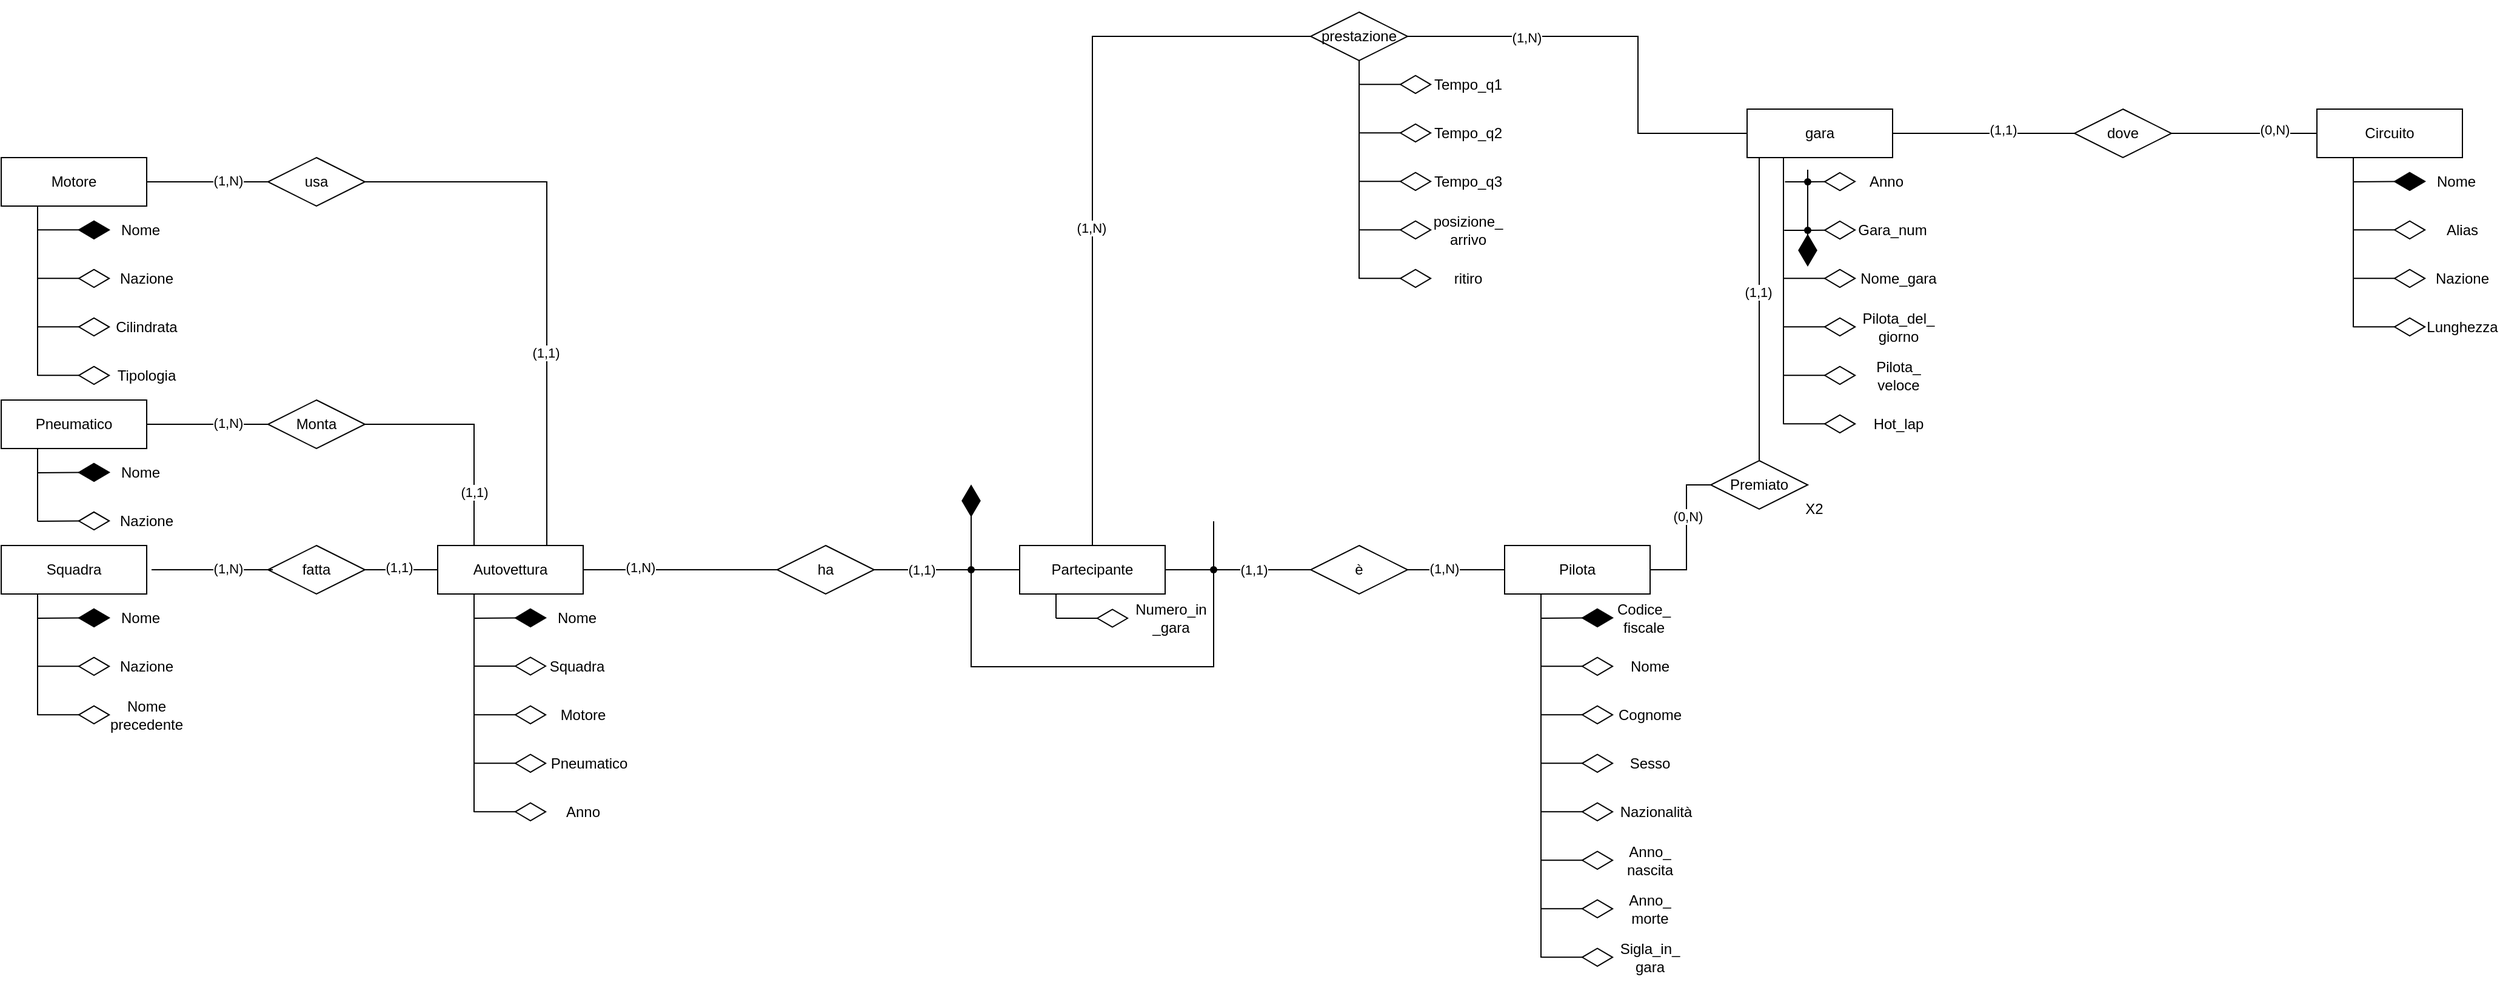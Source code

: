 <mxfile>
    <diagram id="Di9s90D5BJ-oNOoDSjlQ" name="Pagina-1">
        <mxGraphModel dx="1031" dy="1408" grid="1" gridSize="10" guides="1" tooltips="1" connect="1" arrows="1" fold="1" page="1" pageScale="1" pageWidth="827" pageHeight="1169" math="0" shadow="0">
            <root>
                <mxCell id="0"/>
                <mxCell id="1" parent="0"/>
                <mxCell id="17" value="" style="endArrow=none;html=1;rounded=0;entryDx=0;entryDy=0;exitX=0;exitY=0.5;exitDx=0;exitDy=0;" edge="1" parent="1" source="x9IPXqZHWkCQ09Jr-q4c-19" target="16">
                    <mxGeometry width="50" height="50" relative="1" as="geometry">
                        <mxPoint x="600" y="340" as="sourcePoint"/>
                        <mxPoint x="480" y="340" as="targetPoint"/>
                        <Array as="points"/>
                    </mxGeometry>
                </mxCell>
                <mxCell id="x9IPXqZHWkCQ09Jr-q4c-4" value="dove" style="rhombus;whiteSpace=wrap;html=1;" parent="1" vertex="1">
                    <mxGeometry x="1230" y="-40" width="80" height="40" as="geometry"/>
                </mxCell>
                <mxCell id="x9IPXqZHWkCQ09Jr-q4c-5" value="" style="endArrow=none;html=1;rounded=0;exitX=0;exitY=0.5;exitDx=0;exitDy=0;entryX=1;entryY=0.5;entryDx=0;entryDy=0;" parent="1" source="x9IPXqZHWkCQ09Jr-q4c-1" target="x9IPXqZHWkCQ09Jr-q4c-4" edge="1">
                    <mxGeometry width="50" height="50" relative="1" as="geometry">
                        <mxPoint x="250" y="130" as="sourcePoint"/>
                        <mxPoint x="300" y="80" as="targetPoint"/>
                    </mxGeometry>
                </mxCell>
                <mxCell id="Cl9s1CJxhAIAdCeZnH62-13" value="(0,N)" style="edgeLabel;html=1;align=center;verticalAlign=middle;resizable=0;points=[];" parent="x9IPXqZHWkCQ09Jr-q4c-5" vertex="1" connectable="0">
                    <mxGeometry x="-0.25" y="-1" relative="1" as="geometry">
                        <mxPoint x="10" y="-2" as="offset"/>
                    </mxGeometry>
                </mxCell>
                <mxCell id="x9IPXqZHWkCQ09Jr-q4c-6" value="" style="endArrow=none;html=1;rounded=0;entryX=1;entryY=0.5;entryDx=0;entryDy=0;exitX=0;exitY=0.5;exitDx=0;exitDy=0;" parent="1" source="x9IPXqZHWkCQ09Jr-q4c-4" target="x9IPXqZHWkCQ09Jr-q4c-3" edge="1">
                    <mxGeometry width="50" height="50" relative="1" as="geometry">
                        <mxPoint x="470" y="30" as="sourcePoint"/>
                        <mxPoint x="500" y="30" as="targetPoint"/>
                    </mxGeometry>
                </mxCell>
                <mxCell id="Cl9s1CJxhAIAdCeZnH62-14" value="(1,1)" style="edgeLabel;html=1;align=center;verticalAlign=middle;resizable=0;points=[];" parent="x9IPXqZHWkCQ09Jr-q4c-6" vertex="1" connectable="0">
                    <mxGeometry x="-0.175" y="-2" relative="1" as="geometry">
                        <mxPoint x="3" y="-1" as="offset"/>
                    </mxGeometry>
                </mxCell>
                <mxCell id="x9IPXqZHWkCQ09Jr-q4c-9" value="" style="endArrow=none;html=1;rounded=0;entryX=0;entryY=0.5;entryDx=0;entryDy=0;exitX=1;exitY=0.5;exitDx=0;exitDy=0;" parent="1" source="x9IPXqZHWkCQ09Jr-q4c-10" target="x9IPXqZHWkCQ09Jr-q4c-3" edge="1">
                    <mxGeometry width="50" height="50" relative="1" as="geometry">
                        <mxPoint x="680" y="80" as="sourcePoint"/>
                        <mxPoint x="640" y="110" as="targetPoint"/>
                        <Array as="points">
                            <mxPoint x="870" y="-100"/>
                            <mxPoint x="870" y="-20"/>
                        </Array>
                    </mxGeometry>
                </mxCell>
                <mxCell id="Cl9s1CJxhAIAdCeZnH62-15" value="(1,N)" style="edgeLabel;html=1;align=center;verticalAlign=middle;resizable=0;points=[];" parent="x9IPXqZHWkCQ09Jr-q4c-9" vertex="1" connectable="0">
                    <mxGeometry x="-0.455" y="-1" relative="1" as="geometry">
                        <mxPoint as="offset"/>
                    </mxGeometry>
                </mxCell>
                <mxCell id="x9IPXqZHWkCQ09Jr-q4c-11" value="" style="endArrow=none;html=1;rounded=0;entryX=0;entryY=0.5;entryDx=0;entryDy=0;exitX=0.5;exitY=0;exitDx=0;exitDy=0;" parent="1" source="x9IPXqZHWkCQ09Jr-q4c-12" target="x9IPXqZHWkCQ09Jr-q4c-10" edge="1">
                    <mxGeometry width="50" height="50" relative="1" as="geometry">
                        <mxPoint x="680" y="320" as="sourcePoint"/>
                        <mxPoint x="680" y="310" as="targetPoint"/>
                        <Array as="points">
                            <mxPoint x="420" y="-100"/>
                        </Array>
                    </mxGeometry>
                </mxCell>
                <mxCell id="Cl9s1CJxhAIAdCeZnH62-75" value="(1,N)" style="edgeLabel;html=1;align=center;verticalAlign=middle;resizable=0;points=[];" parent="x9IPXqZHWkCQ09Jr-q4c-11" vertex="1" connectable="0">
                    <mxGeometry x="-0.127" y="1" relative="1" as="geometry">
                        <mxPoint as="offset"/>
                    </mxGeometry>
                </mxCell>
                <mxCell id="x9IPXqZHWkCQ09Jr-q4c-19" value="è" style="rhombus;whiteSpace=wrap;html=1;" parent="1" vertex="1">
                    <mxGeometry x="600" y="320" width="80" height="40" as="geometry"/>
                </mxCell>
                <mxCell id="x9IPXqZHWkCQ09Jr-q4c-20" value="" style="endArrow=none;html=1;rounded=0;entryX=1;entryY=0.5;entryDx=0;entryDy=0;exitX=0;exitY=0.5;exitDx=0;exitDy=0;" parent="1" source="x9IPXqZHWkCQ09Jr-q4c-21" target="x9IPXqZHWkCQ09Jr-q4c-19" edge="1">
                    <mxGeometry width="50" height="50" relative="1" as="geometry">
                        <mxPoint x="390" y="570" as="sourcePoint"/>
                        <mxPoint x="240" y="540" as="targetPoint"/>
                    </mxGeometry>
                </mxCell>
                <mxCell id="qTHSg226VjWmeGPwzJhm-38" value="(1,N)" style="edgeLabel;html=1;align=center;verticalAlign=middle;resizable=0;points=[];" parent="x9IPXqZHWkCQ09Jr-q4c-20" vertex="1" connectable="0">
                    <mxGeometry x="0.25" y="-1" relative="1" as="geometry">
                        <mxPoint as="offset"/>
                    </mxGeometry>
                </mxCell>
                <mxCell id="x9IPXqZHWkCQ09Jr-q4c-21" value="Pilota" style="rounded=0;whiteSpace=wrap;html=1;" parent="1" vertex="1">
                    <mxGeometry x="760" y="320" width="120" height="40" as="geometry"/>
                </mxCell>
                <mxCell id="x9IPXqZHWkCQ09Jr-q4c-25" value="" style="endArrow=none;html=1;rounded=0;entryX=0;entryY=0.5;entryDx=0;entryDy=0;exitX=1;exitY=0.5;exitDx=0;exitDy=0;" parent="1" source="x9IPXqZHWkCQ09Jr-q4c-26" target="x9IPXqZHWkCQ09Jr-q4c-12" edge="1">
                    <mxGeometry width="50" height="50" relative="1" as="geometry">
                        <mxPoint x="520" y="340" as="sourcePoint"/>
                        <mxPoint x="430" y="340" as="targetPoint"/>
                    </mxGeometry>
                </mxCell>
                <mxCell id="qTHSg226VjWmeGPwzJhm-36" value="(1,1)" style="edgeLabel;html=1;align=center;verticalAlign=middle;resizable=0;points=[];" parent="x9IPXqZHWkCQ09Jr-q4c-25" vertex="1" connectable="0">
                    <mxGeometry x="-0.344" y="2" relative="1" as="geometry">
                        <mxPoint x="-1" y="2" as="offset"/>
                    </mxGeometry>
                </mxCell>
                <mxCell id="x9IPXqZHWkCQ09Jr-q4c-26" value="ha" style="rhombus;whiteSpace=wrap;html=1;" parent="1" vertex="1">
                    <mxGeometry x="160" y="320" width="80" height="40" as="geometry"/>
                </mxCell>
                <mxCell id="x9IPXqZHWkCQ09Jr-q4c-27" value="" style="endArrow=none;html=1;rounded=0;entryX=0;entryY=0.5;entryDx=0;entryDy=0;exitX=1;exitY=0.5;exitDx=0;exitDy=0;" parent="1" source="x9IPXqZHWkCQ09Jr-q4c-28" target="x9IPXqZHWkCQ09Jr-q4c-26" edge="1">
                    <mxGeometry width="50" height="50" relative="1" as="geometry">
                        <mxPoint x="130" y="340" as="sourcePoint"/>
                        <mxPoint x="160" y="340" as="targetPoint"/>
                    </mxGeometry>
                </mxCell>
                <mxCell id="qTHSg226VjWmeGPwzJhm-35" value="(1,N)" style="edgeLabel;html=1;align=center;verticalAlign=middle;resizable=0;points=[];" parent="x9IPXqZHWkCQ09Jr-q4c-27" vertex="1" connectable="0">
                    <mxGeometry x="-0.417" y="3" relative="1" as="geometry">
                        <mxPoint y="1" as="offset"/>
                    </mxGeometry>
                </mxCell>
                <mxCell id="x9IPXqZHWkCQ09Jr-q4c-28" value="Autovettura" style="rounded=0;whiteSpace=wrap;html=1;" parent="1" vertex="1">
                    <mxGeometry x="-120" y="320" width="120" height="40" as="geometry"/>
                </mxCell>
                <mxCell id="x9IPXqZHWkCQ09Jr-q4c-32" value="fatta" style="rhombus;whiteSpace=wrap;html=1;" parent="1" vertex="1">
                    <mxGeometry x="-260" y="320" width="80" height="40" as="geometry"/>
                </mxCell>
                <mxCell id="x9IPXqZHWkCQ09Jr-q4c-33" value="" style="endArrow=none;html=1;rounded=0;entryX=0;entryY=0.5;entryDx=0;entryDy=0;exitX=1;exitY=0.5;exitDx=0;exitDy=0;" parent="1" edge="1">
                    <mxGeometry width="50" height="50" relative="1" as="geometry">
                        <mxPoint x="-356" y="340" as="sourcePoint"/>
                        <mxPoint x="-256" y="340" as="targetPoint"/>
                        <Array as="points">
                            <mxPoint x="-316" y="340"/>
                        </Array>
                    </mxGeometry>
                </mxCell>
                <mxCell id="qTHSg226VjWmeGPwzJhm-20" value="(1,N)" style="edgeLabel;html=1;align=center;verticalAlign=middle;resizable=0;points=[];" parent="x9IPXqZHWkCQ09Jr-q4c-33" vertex="1" connectable="0">
                    <mxGeometry x="0.211" y="1" relative="1" as="geometry">
                        <mxPoint x="2" as="offset"/>
                    </mxGeometry>
                </mxCell>
                <mxCell id="x9IPXqZHWkCQ09Jr-q4c-34" value="Squadra" style="rounded=0;whiteSpace=wrap;html=1;" parent="1" vertex="1">
                    <mxGeometry x="-480" y="320" width="120" height="40" as="geometry"/>
                </mxCell>
                <mxCell id="x9IPXqZHWkCQ09Jr-q4c-38" value="" style="endArrow=none;html=1;rounded=0;exitX=1;exitY=0.5;exitDx=0;exitDy=0;entryX=0.75;entryY=0;entryDx=0;entryDy=0;" parent="1" source="x9IPXqZHWkCQ09Jr-q4c-39" target="x9IPXqZHWkCQ09Jr-q4c-28" edge="1">
                    <mxGeometry width="50" height="50" relative="1" as="geometry">
                        <mxPoint x="-90" y="335" as="sourcePoint"/>
                        <mxPoint x="-80" y="300" as="targetPoint"/>
                        <Array as="points">
                            <mxPoint x="-30" y="20"/>
                        </Array>
                    </mxGeometry>
                </mxCell>
                <mxCell id="qTHSg226VjWmeGPwzJhm-16" value="(1,1)" style="edgeLabel;html=1;align=center;verticalAlign=middle;resizable=0;points=[];" parent="x9IPXqZHWkCQ09Jr-q4c-38" vertex="1" connectable="0">
                    <mxGeometry x="0.292" y="-1" relative="1" as="geometry">
                        <mxPoint as="offset"/>
                    </mxGeometry>
                </mxCell>
                <mxCell id="x9IPXqZHWkCQ09Jr-q4c-39" value="usa" style="rhombus;whiteSpace=wrap;html=1;" parent="1" vertex="1">
                    <mxGeometry x="-260" width="80" height="40" as="geometry"/>
                </mxCell>
                <mxCell id="x9IPXqZHWkCQ09Jr-q4c-40" value="" style="endArrow=none;html=1;rounded=0;entryX=0;entryY=0.5;entryDx=0;entryDy=0;exitX=1;exitY=0.5;exitDx=0;exitDy=0;" parent="1" source="x9IPXqZHWkCQ09Jr-q4c-41" target="x9IPXqZHWkCQ09Jr-q4c-39" edge="1">
                    <mxGeometry width="50" height="50" relative="1" as="geometry">
                        <mxPoint x="-260" y="220" as="sourcePoint"/>
                        <mxPoint x="-170" y="250" as="targetPoint"/>
                    </mxGeometry>
                </mxCell>
                <mxCell id="qTHSg226VjWmeGPwzJhm-15" value="(1,N)" style="edgeLabel;html=1;align=center;verticalAlign=middle;resizable=0;points=[];" parent="x9IPXqZHWkCQ09Jr-q4c-40" vertex="1" connectable="0">
                    <mxGeometry x="-0.253" y="-1" relative="1" as="geometry">
                        <mxPoint x="29" y="-2" as="offset"/>
                    </mxGeometry>
                </mxCell>
                <mxCell id="x9IPXqZHWkCQ09Jr-q4c-41" value="Motore" style="rounded=0;whiteSpace=wrap;html=1;" parent="1" vertex="1">
                    <mxGeometry x="-480" width="120" height="40" as="geometry"/>
                </mxCell>
                <mxCell id="x9IPXqZHWkCQ09Jr-q4c-43" value="Monta" style="rhombus;whiteSpace=wrap;html=1;" parent="1" vertex="1">
                    <mxGeometry x="-260" y="200" width="80" height="40" as="geometry"/>
                </mxCell>
                <mxCell id="x9IPXqZHWkCQ09Jr-q4c-45" value="Pneumatico" style="rounded=0;whiteSpace=wrap;html=1;" parent="1" vertex="1">
                    <mxGeometry x="-480" y="200" width="120" height="40" as="geometry"/>
                </mxCell>
                <mxCell id="qTHSg226VjWmeGPwzJhm-3" value="" style="endArrow=none;html=1;rounded=0;entryX=0.25;entryY=1;entryDx=0;entryDy=0;" parent="1" target="x9IPXqZHWkCQ09Jr-q4c-41" edge="1">
                    <mxGeometry width="50" height="50" relative="1" as="geometry">
                        <mxPoint x="-450" y="180" as="sourcePoint"/>
                        <mxPoint x="90" y="40" as="targetPoint"/>
                    </mxGeometry>
                </mxCell>
                <mxCell id="qTHSg226VjWmeGPwzJhm-4" value="" style="endArrow=diamondThin;endFill=1;endSize=24;html=1;rounded=0;" parent="1" edge="1">
                    <mxGeometry width="160" relative="1" as="geometry">
                        <mxPoint x="-450" y="59.66" as="sourcePoint"/>
                        <mxPoint x="-390" y="59.66" as="targetPoint"/>
                    </mxGeometry>
                </mxCell>
                <mxCell id="qTHSg226VjWmeGPwzJhm-5" value="" style="endArrow=diamondThin;endFill=0;endSize=24;html=1;rounded=0;" parent="1" edge="1">
                    <mxGeometry width="160" relative="1" as="geometry">
                        <mxPoint x="-450" y="99.66" as="sourcePoint"/>
                        <mxPoint x="-390" y="99.66" as="targetPoint"/>
                    </mxGeometry>
                </mxCell>
                <mxCell id="qTHSg226VjWmeGPwzJhm-6" value="Nome" style="text;html=1;strokeColor=none;fillColor=none;align=center;verticalAlign=middle;whiteSpace=wrap;rounded=0;" parent="1" vertex="1">
                    <mxGeometry x="-390" y="40" width="50" height="40" as="geometry"/>
                </mxCell>
                <mxCell id="qTHSg226VjWmeGPwzJhm-8" value="Nazione" style="text;html=1;strokeColor=none;fillColor=none;align=center;verticalAlign=middle;whiteSpace=wrap;rounded=0;" parent="1" vertex="1">
                    <mxGeometry x="-390" y="80" width="60" height="40" as="geometry"/>
                </mxCell>
                <mxCell id="qTHSg226VjWmeGPwzJhm-9" value="" style="endArrow=diamondThin;endFill=0;endSize=24;html=1;rounded=0;" parent="1" edge="1">
                    <mxGeometry width="160" relative="1" as="geometry">
                        <mxPoint x="-450" y="139.66" as="sourcePoint"/>
                        <mxPoint x="-390" y="139.66" as="targetPoint"/>
                    </mxGeometry>
                </mxCell>
                <mxCell id="qTHSg226VjWmeGPwzJhm-10" value="Cilindrata" style="text;html=1;strokeColor=none;fillColor=none;align=center;verticalAlign=middle;whiteSpace=wrap;rounded=0;" parent="1" vertex="1">
                    <mxGeometry x="-390" y="120" width="60" height="40" as="geometry"/>
                </mxCell>
                <mxCell id="qTHSg226VjWmeGPwzJhm-11" value="" style="endArrow=diamondThin;endFill=0;endSize=24;html=1;rounded=0;" parent="1" edge="1">
                    <mxGeometry width="160" relative="1" as="geometry">
                        <mxPoint x="-450" y="179.66" as="sourcePoint"/>
                        <mxPoint x="-390" y="179.66" as="targetPoint"/>
                    </mxGeometry>
                </mxCell>
                <mxCell id="qTHSg226VjWmeGPwzJhm-12" value="Tipologia" style="text;html=1;strokeColor=none;fillColor=none;align=center;verticalAlign=middle;whiteSpace=wrap;rounded=0;" parent="1" vertex="1">
                    <mxGeometry x="-390" y="160" width="60" height="40" as="geometry"/>
                </mxCell>
                <mxCell id="qTHSg226VjWmeGPwzJhm-23" value="" style="endArrow=none;html=1;rounded=0;entryX=0.25;entryY=1;entryDx=0;entryDy=0;" parent="1" target="x9IPXqZHWkCQ09Jr-q4c-45" edge="1">
                    <mxGeometry width="50" height="50" relative="1" as="geometry">
                        <mxPoint x="-450" y="300" as="sourcePoint"/>
                        <mxPoint x="-300" y="490" as="targetPoint"/>
                    </mxGeometry>
                </mxCell>
                <mxCell id="qTHSg226VjWmeGPwzJhm-24" value="" style="endArrow=diamondThin;endFill=1;endSize=24;html=1;rounded=0;" parent="1" edge="1">
                    <mxGeometry width="160" relative="1" as="geometry">
                        <mxPoint x="-450" y="260" as="sourcePoint"/>
                        <mxPoint x="-390" y="259.66" as="targetPoint"/>
                    </mxGeometry>
                </mxCell>
                <mxCell id="qTHSg226VjWmeGPwzJhm-25" value="Nome" style="text;html=1;strokeColor=none;fillColor=none;align=center;verticalAlign=middle;whiteSpace=wrap;rounded=0;" parent="1" vertex="1">
                    <mxGeometry x="-390" y="240" width="50" height="40" as="geometry"/>
                </mxCell>
                <mxCell id="qTHSg226VjWmeGPwzJhm-26" value="" style="endArrow=diamondThin;endFill=0;endSize=24;html=1;rounded=0;" parent="1" edge="1">
                    <mxGeometry width="160" relative="1" as="geometry">
                        <mxPoint x="-450" y="300" as="sourcePoint"/>
                        <mxPoint x="-390" y="299.66" as="targetPoint"/>
                    </mxGeometry>
                </mxCell>
                <mxCell id="qTHSg226VjWmeGPwzJhm-27" value="Nazione" style="text;html=1;strokeColor=none;fillColor=none;align=center;verticalAlign=middle;whiteSpace=wrap;rounded=0;" parent="1" vertex="1">
                    <mxGeometry x="-390" y="280" width="60" height="40" as="geometry"/>
                </mxCell>
                <mxCell id="qTHSg226VjWmeGPwzJhm-28" value="" style="endArrow=none;html=1;rounded=0;entryX=0.25;entryY=1;entryDx=0;entryDy=0;" parent="1" target="x9IPXqZHWkCQ09Jr-q4c-34" edge="1">
                    <mxGeometry width="50" height="50" relative="1" as="geometry">
                        <mxPoint x="-450" y="460" as="sourcePoint"/>
                        <mxPoint x="-450" y="360" as="targetPoint"/>
                    </mxGeometry>
                </mxCell>
                <mxCell id="qTHSg226VjWmeGPwzJhm-29" value="" style="endArrow=diamondThin;endFill=1;endSize=24;html=1;rounded=0;" parent="1" edge="1">
                    <mxGeometry width="160" relative="1" as="geometry">
                        <mxPoint x="-450" y="380" as="sourcePoint"/>
                        <mxPoint x="-390" y="379.66" as="targetPoint"/>
                    </mxGeometry>
                </mxCell>
                <mxCell id="qTHSg226VjWmeGPwzJhm-30" value="Nome" style="text;html=1;strokeColor=none;fillColor=none;align=center;verticalAlign=middle;whiteSpace=wrap;rounded=0;" parent="1" vertex="1">
                    <mxGeometry x="-390" y="360" width="50" height="40" as="geometry"/>
                </mxCell>
                <mxCell id="qTHSg226VjWmeGPwzJhm-31" value="" style="endArrow=diamondThin;endFill=0;endSize=24;html=1;rounded=0;" parent="1" edge="1">
                    <mxGeometry width="160" relative="1" as="geometry">
                        <mxPoint x="-450" y="419.66" as="sourcePoint"/>
                        <mxPoint x="-390" y="419.66" as="targetPoint"/>
                    </mxGeometry>
                </mxCell>
                <mxCell id="qTHSg226VjWmeGPwzJhm-32" value="Nazione" style="text;html=1;strokeColor=none;fillColor=none;align=center;verticalAlign=middle;whiteSpace=wrap;rounded=0;" parent="1" vertex="1">
                    <mxGeometry x="-390" y="400" width="60" height="40" as="geometry"/>
                </mxCell>
                <mxCell id="qTHSg226VjWmeGPwzJhm-33" value="" style="endArrow=diamondThin;endFill=0;endSize=24;html=1;rounded=0;" parent="1" edge="1">
                    <mxGeometry width="160" relative="1" as="geometry">
                        <mxPoint x="-450.0" y="459.66" as="sourcePoint"/>
                        <mxPoint x="-390.0" y="459.66" as="targetPoint"/>
                    </mxGeometry>
                </mxCell>
                <mxCell id="qTHSg226VjWmeGPwzJhm-34" value="Nome precedente" style="text;html=1;strokeColor=none;fillColor=none;align=center;verticalAlign=middle;whiteSpace=wrap;rounded=0;" parent="1" vertex="1">
                    <mxGeometry x="-390" y="440" width="60" height="40" as="geometry"/>
                </mxCell>
                <mxCell id="qTHSg226VjWmeGPwzJhm-40" value="" style="endArrow=none;html=1;rounded=0;exitX=1;exitY=0.5;exitDx=0;exitDy=0;entryX=0.25;entryY=0;entryDx=0;entryDy=0;" parent="1" source="x9IPXqZHWkCQ09Jr-q4c-43" target="x9IPXqZHWkCQ09Jr-q4c-28" edge="1">
                    <mxGeometry width="50" height="50" relative="1" as="geometry">
                        <mxPoint x="-190" y="410" as="sourcePoint"/>
                        <mxPoint x="-140" y="360" as="targetPoint"/>
                        <Array as="points">
                            <mxPoint x="-90" y="220"/>
                        </Array>
                    </mxGeometry>
                </mxCell>
                <mxCell id="qTHSg226VjWmeGPwzJhm-44" value="(1,1)" style="edgeLabel;html=1;align=center;verticalAlign=middle;resizable=0;points=[];" parent="qTHSg226VjWmeGPwzJhm-40" vertex="1" connectable="0">
                    <mxGeometry x="0.537" relative="1" as="geometry">
                        <mxPoint as="offset"/>
                    </mxGeometry>
                </mxCell>
                <mxCell id="qTHSg226VjWmeGPwzJhm-42" value="" style="endArrow=none;html=1;rounded=0;exitX=1;exitY=0.5;exitDx=0;exitDy=0;entryX=0;entryY=0.5;entryDx=0;entryDy=0;" parent="1" source="x9IPXqZHWkCQ09Jr-q4c-45" target="x9IPXqZHWkCQ09Jr-q4c-43" edge="1">
                    <mxGeometry width="50" height="50" relative="1" as="geometry">
                        <mxPoint x="-220" y="260" as="sourcePoint"/>
                        <mxPoint x="-170" y="210" as="targetPoint"/>
                    </mxGeometry>
                </mxCell>
                <mxCell id="qTHSg226VjWmeGPwzJhm-43" value="(1,N)" style="edgeLabel;html=1;align=center;verticalAlign=middle;resizable=0;points=[];" parent="qTHSg226VjWmeGPwzJhm-42" vertex="1" connectable="0">
                    <mxGeometry x="-0.225" relative="1" as="geometry">
                        <mxPoint x="28" y="-1" as="offset"/>
                    </mxGeometry>
                </mxCell>
                <mxCell id="qTHSg226VjWmeGPwzJhm-45" value="" style="endArrow=none;html=1;rounded=0;exitX=1;exitY=0.5;exitDx=0;exitDy=0;entryX=0;entryY=0.5;entryDx=0;entryDy=0;" parent="1" source="x9IPXqZHWkCQ09Jr-q4c-32" target="x9IPXqZHWkCQ09Jr-q4c-28" edge="1">
                    <mxGeometry width="50" height="50" relative="1" as="geometry">
                        <mxPoint x="-250" y="370" as="sourcePoint"/>
                        <mxPoint x="-200" y="320" as="targetPoint"/>
                    </mxGeometry>
                </mxCell>
                <mxCell id="qTHSg226VjWmeGPwzJhm-46" value="(1,1)" style="edgeLabel;html=1;align=center;verticalAlign=middle;resizable=0;points=[];" parent="qTHSg226VjWmeGPwzJhm-45" vertex="1" connectable="0">
                    <mxGeometry x="-0.333" y="2" relative="1" as="geometry">
                        <mxPoint x="8" as="offset"/>
                    </mxGeometry>
                </mxCell>
                <mxCell id="qTHSg226VjWmeGPwzJhm-47" value="" style="endArrow=none;html=1;rounded=0;entryX=0.25;entryY=1;entryDx=0;entryDy=0;" parent="1" target="x9IPXqZHWkCQ09Jr-q4c-28" edge="1">
                    <mxGeometry width="50" height="50" relative="1" as="geometry">
                        <mxPoint x="-90" y="540" as="sourcePoint"/>
                        <mxPoint x="-120" y="230" as="targetPoint"/>
                    </mxGeometry>
                </mxCell>
                <mxCell id="qTHSg226VjWmeGPwzJhm-48" value="" style="endArrow=diamondThin;endFill=1;endSize=24;html=1;rounded=0;" parent="1" edge="1">
                    <mxGeometry width="160" relative="1" as="geometry">
                        <mxPoint x="-90" y="380" as="sourcePoint"/>
                        <mxPoint x="-30" y="379.66" as="targetPoint"/>
                    </mxGeometry>
                </mxCell>
                <mxCell id="qTHSg226VjWmeGPwzJhm-49" value="Nome" style="text;html=1;strokeColor=none;fillColor=none;align=center;verticalAlign=middle;whiteSpace=wrap;rounded=0;" parent="1" vertex="1">
                    <mxGeometry x="-30" y="360" width="50" height="40" as="geometry"/>
                </mxCell>
                <mxCell id="qTHSg226VjWmeGPwzJhm-51" value="Squadra" style="text;html=1;strokeColor=none;fillColor=none;align=center;verticalAlign=middle;whiteSpace=wrap;rounded=0;" parent="1" vertex="1">
                    <mxGeometry x="-30" y="400" width="50" height="40" as="geometry"/>
                </mxCell>
                <mxCell id="qTHSg226VjWmeGPwzJhm-52" value="" style="endArrow=diamondThin;endFill=0;endSize=24;html=1;rounded=0;" parent="1" edge="1">
                    <mxGeometry width="160" relative="1" as="geometry">
                        <mxPoint x="-90" y="459.66" as="sourcePoint"/>
                        <mxPoint x="-30" y="459.66" as="targetPoint"/>
                    </mxGeometry>
                </mxCell>
                <mxCell id="qTHSg226VjWmeGPwzJhm-53" value="Motore" style="text;html=1;strokeColor=none;fillColor=none;align=center;verticalAlign=middle;whiteSpace=wrap;rounded=0;" parent="1" vertex="1">
                    <mxGeometry x="-30" y="440" width="60" height="40" as="geometry"/>
                </mxCell>
                <mxCell id="qTHSg226VjWmeGPwzJhm-54" value="" style="endArrow=diamondThin;endFill=0;endSize=24;html=1;rounded=0;" parent="1" edge="1">
                    <mxGeometry width="160" relative="1" as="geometry">
                        <mxPoint x="-90" y="499.66" as="sourcePoint"/>
                        <mxPoint x="-30" y="499.66" as="targetPoint"/>
                    </mxGeometry>
                </mxCell>
                <mxCell id="qTHSg226VjWmeGPwzJhm-55" value="Pneumatico" style="text;html=1;strokeColor=none;fillColor=none;align=center;verticalAlign=middle;whiteSpace=wrap;rounded=0;" parent="1" vertex="1">
                    <mxGeometry x="-30" y="480" width="70" height="40" as="geometry"/>
                </mxCell>
                <mxCell id="Cl9s1CJxhAIAdCeZnH62-29" value="" style="endArrow=diamondThin;endFill=1;endSize=24;html=1;rounded=0;" parent="1" edge="1">
                    <mxGeometry width="160" relative="1" as="geometry">
                        <mxPoint x="790" y="380" as="sourcePoint"/>
                        <mxPoint x="850" y="379.66" as="targetPoint"/>
                    </mxGeometry>
                </mxCell>
                <mxCell id="Cl9s1CJxhAIAdCeZnH62-30" value="&lt;div&gt;Codice_&lt;/div&gt;&lt;div&gt;fiscale&lt;/div&gt;" style="text;html=1;strokeColor=none;fillColor=none;align=center;verticalAlign=middle;whiteSpace=wrap;rounded=0;" parent="1" vertex="1">
                    <mxGeometry x="850" y="360" width="50" height="40" as="geometry"/>
                </mxCell>
                <mxCell id="Cl9s1CJxhAIAdCeZnH62-31" value="" style="endArrow=none;html=1;rounded=0;entryX=0.25;entryY=1;entryDx=0;entryDy=0;" parent="1" target="x9IPXqZHWkCQ09Jr-q4c-21" edge="1">
                    <mxGeometry width="50" height="50" relative="1" as="geometry">
                        <mxPoint x="790" y="660" as="sourcePoint"/>
                        <mxPoint x="690" y="290" as="targetPoint"/>
                    </mxGeometry>
                </mxCell>
                <mxCell id="Cl9s1CJxhAIAdCeZnH62-34" value="" style="endArrow=diamondThin;endFill=0;endSize=24;html=1;rounded=0;" parent="1" edge="1">
                    <mxGeometry width="160" relative="1" as="geometry">
                        <mxPoint x="790" y="419.66" as="sourcePoint"/>
                        <mxPoint x="850" y="419.66" as="targetPoint"/>
                    </mxGeometry>
                </mxCell>
                <mxCell id="Cl9s1CJxhAIAdCeZnH62-35" value="Nome" style="text;html=1;strokeColor=none;fillColor=none;align=center;verticalAlign=middle;whiteSpace=wrap;rounded=0;" parent="1" vertex="1">
                    <mxGeometry x="850" y="400" width="60" height="40" as="geometry"/>
                </mxCell>
                <mxCell id="Cl9s1CJxhAIAdCeZnH62-36" value="" style="endArrow=diamondThin;endFill=0;endSize=24;html=1;rounded=0;" parent="1" edge="1">
                    <mxGeometry width="160" relative="1" as="geometry">
                        <mxPoint x="790" y="459.66" as="sourcePoint"/>
                        <mxPoint x="850" y="459.66" as="targetPoint"/>
                    </mxGeometry>
                </mxCell>
                <mxCell id="Cl9s1CJxhAIAdCeZnH62-37" value="Cognome" style="text;html=1;strokeColor=none;fillColor=none;align=center;verticalAlign=middle;whiteSpace=wrap;rounded=0;" parent="1" vertex="1">
                    <mxGeometry x="850" y="440" width="60" height="40" as="geometry"/>
                </mxCell>
                <mxCell id="Cl9s1CJxhAIAdCeZnH62-38" value="" style="endArrow=diamondThin;endFill=0;endSize=24;html=1;rounded=0;" parent="1" edge="1">
                    <mxGeometry width="160" relative="1" as="geometry">
                        <mxPoint x="790" y="499.66" as="sourcePoint"/>
                        <mxPoint x="850" y="499.66" as="targetPoint"/>
                    </mxGeometry>
                </mxCell>
                <mxCell id="Cl9s1CJxhAIAdCeZnH62-39" value="Sesso" style="text;html=1;strokeColor=none;fillColor=none;align=center;verticalAlign=middle;whiteSpace=wrap;rounded=0;" parent="1" vertex="1">
                    <mxGeometry x="850" y="480" width="60" height="40" as="geometry"/>
                </mxCell>
                <mxCell id="Cl9s1CJxhAIAdCeZnH62-40" value="" style="endArrow=diamondThin;endFill=0;endSize=24;html=1;rounded=0;" parent="1" edge="1">
                    <mxGeometry width="160" relative="1" as="geometry">
                        <mxPoint x="790" y="539.66" as="sourcePoint"/>
                        <mxPoint x="850" y="539.66" as="targetPoint"/>
                    </mxGeometry>
                </mxCell>
                <mxCell id="Cl9s1CJxhAIAdCeZnH62-41" value="Nazionalità" style="text;html=1;strokeColor=none;fillColor=none;align=center;verticalAlign=middle;whiteSpace=wrap;rounded=0;" parent="1" vertex="1">
                    <mxGeometry x="850" y="520" width="70" height="40" as="geometry"/>
                </mxCell>
                <mxCell id="Cl9s1CJxhAIAdCeZnH62-42" value="" style="endArrow=diamondThin;endFill=0;endSize=24;html=1;rounded=0;" parent="1" edge="1">
                    <mxGeometry width="160" relative="1" as="geometry">
                        <mxPoint x="790" y="579.66" as="sourcePoint"/>
                        <mxPoint x="850" y="579.66" as="targetPoint"/>
                    </mxGeometry>
                </mxCell>
                <mxCell id="Cl9s1CJxhAIAdCeZnH62-43" value="&lt;div&gt;Anno_&lt;/div&gt;&lt;div&gt;nascita&lt;br&gt;&lt;/div&gt;" style="text;html=1;strokeColor=none;fillColor=none;align=center;verticalAlign=middle;whiteSpace=wrap;rounded=0;" parent="1" vertex="1">
                    <mxGeometry x="850" y="560" width="60" height="40" as="geometry"/>
                </mxCell>
                <mxCell id="Cl9s1CJxhAIAdCeZnH62-44" value="" style="endArrow=diamondThin;endFill=0;endSize=24;html=1;rounded=0;" parent="1" edge="1">
                    <mxGeometry width="160" relative="1" as="geometry">
                        <mxPoint x="790" y="619.66" as="sourcePoint"/>
                        <mxPoint x="850" y="619.66" as="targetPoint"/>
                    </mxGeometry>
                </mxCell>
                <mxCell id="Cl9s1CJxhAIAdCeZnH62-45" value="&lt;div&gt;Anno_&lt;/div&gt;&lt;div&gt;morte&lt;br&gt;&lt;/div&gt;" style="text;html=1;strokeColor=none;fillColor=none;align=center;verticalAlign=middle;whiteSpace=wrap;rounded=0;" parent="1" vertex="1">
                    <mxGeometry x="850" y="600" width="60" height="40" as="geometry"/>
                </mxCell>
                <mxCell id="Cl9s1CJxhAIAdCeZnH62-46" value="" style="endArrow=diamondThin;endFill=0;endSize=24;html=1;rounded=0;" parent="1" edge="1">
                    <mxGeometry width="160" relative="1" as="geometry">
                        <mxPoint x="790" y="659.66" as="sourcePoint"/>
                        <mxPoint x="850" y="659.66" as="targetPoint"/>
                    </mxGeometry>
                </mxCell>
                <mxCell id="Cl9s1CJxhAIAdCeZnH62-47" value="&lt;div&gt;Sigla_in_&lt;/div&gt;&lt;div&gt;gara&lt;br&gt;&lt;/div&gt;" style="text;html=1;strokeColor=none;fillColor=none;align=center;verticalAlign=middle;whiteSpace=wrap;rounded=0;" parent="1" vertex="1">
                    <mxGeometry x="850" y="640" width="60" height="40" as="geometry"/>
                </mxCell>
                <mxCell id="Cl9s1CJxhAIAdCeZnH62-76" value="" style="group" parent="1" vertex="1" connectable="0">
                    <mxGeometry x="360" y="320" width="180" height="200" as="geometry"/>
                </mxCell>
                <mxCell id="x9IPXqZHWkCQ09Jr-q4c-12" value="Partecipante" style="rounded=0;whiteSpace=wrap;html=1;" parent="Cl9s1CJxhAIAdCeZnH62-76" vertex="1">
                    <mxGeometry width="120" height="40" as="geometry"/>
                </mxCell>
                <mxCell id="Cl9s1CJxhAIAdCeZnH62-50" value="" style="endArrow=none;html=1;rounded=0;entryX=0.25;entryY=1;entryDx=0;entryDy=0;" parent="Cl9s1CJxhAIAdCeZnH62-76" target="x9IPXqZHWkCQ09Jr-q4c-12" edge="1">
                    <mxGeometry width="50" height="50" relative="1" as="geometry">
                        <mxPoint x="30" y="60" as="sourcePoint"/>
                        <mxPoint x="180" y="220" as="targetPoint"/>
                    </mxGeometry>
                </mxCell>
                <mxCell id="Cl9s1CJxhAIAdCeZnH62-53" value="" style="endArrow=diamondThin;endFill=0;endSize=24;html=1;rounded=0;" parent="Cl9s1CJxhAIAdCeZnH62-76" edge="1">
                    <mxGeometry width="160" relative="1" as="geometry">
                        <mxPoint x="30" y="60.0" as="sourcePoint"/>
                        <mxPoint x="90" y="60.0" as="targetPoint"/>
                    </mxGeometry>
                </mxCell>
                <mxCell id="Cl9s1CJxhAIAdCeZnH62-54" value="&lt;div&gt;Numero_in&lt;/div&gt;&lt;div&gt;_&lt;span&gt;gara&lt;/span&gt;&lt;/div&gt;" style="text;html=1;strokeColor=none;fillColor=none;align=center;verticalAlign=middle;whiteSpace=wrap;rounded=0;" parent="Cl9s1CJxhAIAdCeZnH62-76" vertex="1">
                    <mxGeometry x="90" y="40" width="70" height="40" as="geometry"/>
                </mxCell>
                <mxCell id="11" value="" style="endArrow=none;html=1;rounded=0;entryX=0.25;entryY=1;entryDx=0;entryDy=0;startArrow=none;" edge="1" parent="Cl9s1CJxhAIAdCeZnH62-76" source="13">
                    <mxGeometry width="50" height="50" relative="1" as="geometry">
                        <mxPoint x="160" y="-20" as="sourcePoint"/>
                        <mxPoint x="-40" y="-20" as="targetPoint"/>
                        <Array as="points"/>
                    </mxGeometry>
                </mxCell>
                <mxCell id="13" value="" style="shape=waypoint;sketch=0;fillStyle=solid;size=6;pointerEvents=1;points=[];fillColor=none;resizable=0;rotatable=0;perimeter=centerPerimeter;snapToPoint=1;" vertex="1" parent="Cl9s1CJxhAIAdCeZnH62-76">
                    <mxGeometry x="-60" width="40" height="40" as="geometry"/>
                </mxCell>
                <mxCell id="15" value="" style="endArrow=none;html=1;rounded=0;entryDx=0;entryDy=0;" edge="1" parent="Cl9s1CJxhAIAdCeZnH62-76" target="13">
                    <mxGeometry width="50" height="50" relative="1" as="geometry">
                        <mxPoint x="160" y="-20" as="sourcePoint"/>
                        <mxPoint x="320" y="300" as="targetPoint"/>
                        <Array as="points">
                            <mxPoint x="160" y="100"/>
                            <mxPoint x="-40" y="100"/>
                        </Array>
                    </mxGeometry>
                </mxCell>
                <mxCell id="16" value="" style="shape=waypoint;sketch=0;fillStyle=solid;size=6;pointerEvents=1;points=[];fillColor=none;resizable=0;rotatable=0;perimeter=centerPerimeter;snapToPoint=1;" vertex="1" parent="Cl9s1CJxhAIAdCeZnH62-76">
                    <mxGeometry x="140" width="40" height="40" as="geometry"/>
                </mxCell>
                <mxCell id="x9IPXqZHWkCQ09Jr-q4c-18" value="" style="endArrow=none;html=1;rounded=0;entryX=1;entryY=0.5;entryDx=0;entryDy=0;exitDx=0;exitDy=0;startArrow=none;" parent="Cl9s1CJxhAIAdCeZnH62-76" source="16" target="x9IPXqZHWkCQ09Jr-q4c-12" edge="1">
                    <mxGeometry width="50" height="50" relative="1" as="geometry">
                        <mxPoint x="450" y="20" as="sourcePoint"/>
                        <mxPoint x="330" y="60" as="targetPoint"/>
                        <Array as="points"/>
                    </mxGeometry>
                </mxCell>
                <mxCell id="qTHSg226VjWmeGPwzJhm-37" value="(1,1)" style="edgeLabel;html=1;align=center;verticalAlign=middle;resizable=0;points=[];" parent="x9IPXqZHWkCQ09Jr-q4c-18" vertex="1" connectable="0">
                    <mxGeometry x="0.333" y="-3" relative="1" as="geometry">
                        <mxPoint x="59" y="3" as="offset"/>
                    </mxGeometry>
                </mxCell>
                <mxCell id="Cl9s1CJxhAIAdCeZnH62-77" value="" style="group" parent="1" vertex="1" connectable="0">
                    <mxGeometry x="960" y="-40" width="160" height="280" as="geometry"/>
                </mxCell>
                <mxCell id="x9IPXqZHWkCQ09Jr-q4c-3" value="gara" style="rounded=0;whiteSpace=wrap;html=1;" parent="Cl9s1CJxhAIAdCeZnH62-77" vertex="1">
                    <mxGeometry width="120" height="40" as="geometry"/>
                </mxCell>
                <mxCell id="Cl9s1CJxhAIAdCeZnH62-16" value="" style="endArrow=none;html=1;rounded=0;entryX=0.25;entryY=1;entryDx=0;entryDy=0;" parent="Cl9s1CJxhAIAdCeZnH62-77" target="x9IPXqZHWkCQ09Jr-q4c-3" edge="1">
                    <mxGeometry width="50" height="50" relative="1" as="geometry">
                        <mxPoint x="30" y="260" as="sourcePoint"/>
                        <mxPoint x="120" y="200" as="targetPoint"/>
                    </mxGeometry>
                </mxCell>
                <mxCell id="Cl9s1CJxhAIAdCeZnH62-18" value="Anno" style="text;html=1;strokeColor=none;fillColor=none;align=center;verticalAlign=middle;whiteSpace=wrap;rounded=0;" parent="Cl9s1CJxhAIAdCeZnH62-77" vertex="1">
                    <mxGeometry x="90" y="40" width="50" height="40" as="geometry"/>
                </mxCell>
                <mxCell id="Cl9s1CJxhAIAdCeZnH62-20" value="Gara_num" style="text;html=1;strokeColor=none;fillColor=none;align=center;verticalAlign=middle;whiteSpace=wrap;rounded=0;" parent="Cl9s1CJxhAIAdCeZnH62-77" vertex="1">
                    <mxGeometry x="90" y="80" width="60" height="40" as="geometry"/>
                </mxCell>
                <mxCell id="Cl9s1CJxhAIAdCeZnH62-21" value="" style="endArrow=diamondThin;endFill=0;endSize=24;html=1;rounded=0;" parent="Cl9s1CJxhAIAdCeZnH62-77" edge="1">
                    <mxGeometry width="160" relative="1" as="geometry">
                        <mxPoint x="30" y="139.66" as="sourcePoint"/>
                        <mxPoint x="90" y="139.66" as="targetPoint"/>
                    </mxGeometry>
                </mxCell>
                <mxCell id="Cl9s1CJxhAIAdCeZnH62-22" value="Nome_gara" style="text;html=1;strokeColor=none;fillColor=none;align=center;verticalAlign=middle;whiteSpace=wrap;rounded=0;" parent="Cl9s1CJxhAIAdCeZnH62-77" vertex="1">
                    <mxGeometry x="90" y="120" width="70" height="40" as="geometry"/>
                </mxCell>
                <mxCell id="Cl9s1CJxhAIAdCeZnH62-23" value="" style="endArrow=diamondThin;endFill=0;endSize=24;html=1;rounded=0;" parent="Cl9s1CJxhAIAdCeZnH62-77" edge="1">
                    <mxGeometry width="160" relative="1" as="geometry">
                        <mxPoint x="30" y="179.66" as="sourcePoint"/>
                        <mxPoint x="90" y="179.66" as="targetPoint"/>
                    </mxGeometry>
                </mxCell>
                <mxCell id="Cl9s1CJxhAIAdCeZnH62-24" value="&lt;div&gt;Pilota_del_&lt;/div&gt;&lt;div&gt;giorno&lt;/div&gt;" style="text;html=1;strokeColor=none;fillColor=none;align=center;verticalAlign=middle;whiteSpace=wrap;rounded=0;" parent="Cl9s1CJxhAIAdCeZnH62-77" vertex="1">
                    <mxGeometry x="90" y="160" width="70" height="40" as="geometry"/>
                </mxCell>
                <mxCell id="Cl9s1CJxhAIAdCeZnH62-25" value="" style="endArrow=diamondThin;endFill=0;endSize=24;html=1;rounded=0;" parent="Cl9s1CJxhAIAdCeZnH62-77" edge="1">
                    <mxGeometry width="160" relative="1" as="geometry">
                        <mxPoint x="30" y="219.66" as="sourcePoint"/>
                        <mxPoint x="90" y="219.66" as="targetPoint"/>
                    </mxGeometry>
                </mxCell>
                <mxCell id="Cl9s1CJxhAIAdCeZnH62-26" value="&lt;div&gt;Pilota_&lt;/div&gt;&lt;div&gt;veloce&lt;/div&gt;" style="text;html=1;strokeColor=none;fillColor=none;align=center;verticalAlign=middle;whiteSpace=wrap;rounded=0;" parent="Cl9s1CJxhAIAdCeZnH62-77" vertex="1">
                    <mxGeometry x="90" y="200" width="70" height="40" as="geometry"/>
                </mxCell>
                <mxCell id="Cl9s1CJxhAIAdCeZnH62-27" value="" style="endArrow=diamondThin;endFill=0;endSize=24;html=1;rounded=0;" parent="Cl9s1CJxhAIAdCeZnH62-77" edge="1">
                    <mxGeometry width="160" relative="1" as="geometry">
                        <mxPoint x="30" y="259.66" as="sourcePoint"/>
                        <mxPoint x="90" y="259.66" as="targetPoint"/>
                    </mxGeometry>
                </mxCell>
                <mxCell id="Cl9s1CJxhAIAdCeZnH62-28" value="Hot_lap" style="text;html=1;strokeColor=none;fillColor=none;align=center;verticalAlign=middle;whiteSpace=wrap;rounded=0;" parent="Cl9s1CJxhAIAdCeZnH62-77" vertex="1">
                    <mxGeometry x="90" y="240" width="70" height="40" as="geometry"/>
                </mxCell>
                <mxCell id="24" value="" style="endArrow=diamondThin;endFill=0;endSize=24;html=1;rounded=0;startArrow=none;" edge="1" parent="Cl9s1CJxhAIAdCeZnH62-77" source="32">
                    <mxGeometry width="160" relative="1" as="geometry">
                        <mxPoint x="30" y="59.75" as="sourcePoint"/>
                        <mxPoint x="90" y="59.75" as="targetPoint"/>
                    </mxGeometry>
                </mxCell>
                <mxCell id="23" value="" style="endArrow=diamondThin;endFill=0;endSize=24;html=1;rounded=0;startArrow=none;" edge="1" parent="Cl9s1CJxhAIAdCeZnH62-77" source="30">
                    <mxGeometry width="160" relative="1" as="geometry">
                        <mxPoint x="30" y="99.75" as="sourcePoint"/>
                        <mxPoint x="90" y="99.75" as="targetPoint"/>
                    </mxGeometry>
                </mxCell>
                <mxCell id="29" value="" style="endArrow=diamondThin;endFill=1;endSize=24;html=1;rounded=0;" edge="1" parent="Cl9s1CJxhAIAdCeZnH62-77">
                    <mxGeometry width="160" relative="1" as="geometry">
                        <mxPoint x="50" y="50" as="sourcePoint"/>
                        <mxPoint x="50" y="130" as="targetPoint"/>
                    </mxGeometry>
                </mxCell>
                <mxCell id="30" value="" style="shape=waypoint;sketch=0;fillStyle=solid;size=6;pointerEvents=1;points=[];fillColor=none;resizable=0;rotatable=0;perimeter=centerPerimeter;snapToPoint=1;" vertex="1" parent="Cl9s1CJxhAIAdCeZnH62-77">
                    <mxGeometry x="30" y="80" width="40" height="40" as="geometry"/>
                </mxCell>
                <mxCell id="31" value="" style="endArrow=none;endFill=0;endSize=24;html=1;rounded=0;" edge="1" parent="Cl9s1CJxhAIAdCeZnH62-77" target="30">
                    <mxGeometry width="160" relative="1" as="geometry">
                        <mxPoint x="30.635" y="100" as="sourcePoint"/>
                        <mxPoint x="1050.0" y="59.75" as="targetPoint"/>
                    </mxGeometry>
                </mxCell>
                <mxCell id="32" value="" style="shape=waypoint;sketch=0;fillStyle=solid;size=6;pointerEvents=1;points=[];fillColor=none;resizable=0;rotatable=0;perimeter=centerPerimeter;snapToPoint=1;" vertex="1" parent="Cl9s1CJxhAIAdCeZnH62-77">
                    <mxGeometry x="30" y="40" width="40" height="40" as="geometry"/>
                </mxCell>
                <mxCell id="33" value="" style="endArrow=none;endFill=0;endSize=24;html=1;rounded=0;" edge="1" parent="Cl9s1CJxhAIAdCeZnH62-77" target="32">
                    <mxGeometry width="160" relative="1" as="geometry">
                        <mxPoint x="31.27" y="60" as="sourcePoint"/>
                        <mxPoint x="1050" y="19.75" as="targetPoint"/>
                    </mxGeometry>
                </mxCell>
                <mxCell id="Cl9s1CJxhAIAdCeZnH62-78" value="" style="group" parent="1" vertex="1" connectable="0">
                    <mxGeometry x="1430" y="-40" width="150" height="200" as="geometry"/>
                </mxCell>
                <mxCell id="x9IPXqZHWkCQ09Jr-q4c-1" value="Circuito" style="rounded=0;whiteSpace=wrap;html=1;" parent="Cl9s1CJxhAIAdCeZnH62-78" vertex="1">
                    <mxGeometry width="120" height="40" as="geometry"/>
                </mxCell>
                <mxCell id="Cl9s1CJxhAIAdCeZnH62-1" value="" style="endArrow=none;html=1;rounded=0;entryX=0.25;entryY=1;entryDx=0;entryDy=0;" parent="Cl9s1CJxhAIAdCeZnH62-78" target="x9IPXqZHWkCQ09Jr-q4c-1" edge="1">
                    <mxGeometry width="50" height="50" relative="1" as="geometry">
                        <mxPoint x="30" y="180" as="sourcePoint"/>
                        <mxPoint x="100" y="200" as="targetPoint"/>
                    </mxGeometry>
                </mxCell>
                <mxCell id="Cl9s1CJxhAIAdCeZnH62-2" value="" style="endArrow=diamondThin;endFill=1;endSize=24;html=1;rounded=0;" parent="Cl9s1CJxhAIAdCeZnH62-78" edge="1">
                    <mxGeometry width="160" relative="1" as="geometry">
                        <mxPoint x="30" y="60" as="sourcePoint"/>
                        <mxPoint x="90" y="59.66" as="targetPoint"/>
                    </mxGeometry>
                </mxCell>
                <mxCell id="Cl9s1CJxhAIAdCeZnH62-3" value="Nome" style="text;html=1;strokeColor=none;fillColor=none;align=center;verticalAlign=middle;whiteSpace=wrap;rounded=0;" parent="Cl9s1CJxhAIAdCeZnH62-78" vertex="1">
                    <mxGeometry x="90" y="40" width="50" height="40" as="geometry"/>
                </mxCell>
                <mxCell id="Cl9s1CJxhAIAdCeZnH62-4" value="" style="endArrow=diamondThin;endFill=0;endSize=24;html=1;rounded=0;" parent="Cl9s1CJxhAIAdCeZnH62-78" edge="1">
                    <mxGeometry width="160" relative="1" as="geometry">
                        <mxPoint x="30" y="99.66" as="sourcePoint"/>
                        <mxPoint x="90" y="99.66" as="targetPoint"/>
                    </mxGeometry>
                </mxCell>
                <mxCell id="Cl9s1CJxhAIAdCeZnH62-5" value="Alias" style="text;html=1;strokeColor=none;fillColor=none;align=center;verticalAlign=middle;whiteSpace=wrap;rounded=0;" parent="Cl9s1CJxhAIAdCeZnH62-78" vertex="1">
                    <mxGeometry x="90" y="80" width="60" height="40" as="geometry"/>
                </mxCell>
                <mxCell id="Cl9s1CJxhAIAdCeZnH62-6" value="" style="endArrow=diamondThin;endFill=0;endSize=24;html=1;rounded=0;" parent="Cl9s1CJxhAIAdCeZnH62-78" edge="1">
                    <mxGeometry width="160" relative="1" as="geometry">
                        <mxPoint x="30" y="139.66" as="sourcePoint"/>
                        <mxPoint x="90" y="139.66" as="targetPoint"/>
                    </mxGeometry>
                </mxCell>
                <mxCell id="Cl9s1CJxhAIAdCeZnH62-7" value="Nazione" style="text;html=1;strokeColor=none;fillColor=none;align=center;verticalAlign=middle;whiteSpace=wrap;rounded=0;" parent="Cl9s1CJxhAIAdCeZnH62-78" vertex="1">
                    <mxGeometry x="90" y="120" width="60" height="40" as="geometry"/>
                </mxCell>
                <mxCell id="Cl9s1CJxhAIAdCeZnH62-11" value="" style="endArrow=diamondThin;endFill=0;endSize=24;html=1;rounded=0;" parent="Cl9s1CJxhAIAdCeZnH62-78" edge="1">
                    <mxGeometry width="160" relative="1" as="geometry">
                        <mxPoint x="30" y="179.66" as="sourcePoint"/>
                        <mxPoint x="90" y="179.66" as="targetPoint"/>
                    </mxGeometry>
                </mxCell>
                <mxCell id="Cl9s1CJxhAIAdCeZnH62-12" value="Lunghezza" style="text;html=1;strokeColor=none;fillColor=none;align=center;verticalAlign=middle;whiteSpace=wrap;rounded=0;" parent="Cl9s1CJxhAIAdCeZnH62-78" vertex="1">
                    <mxGeometry x="90" y="160" width="60" height="40" as="geometry"/>
                </mxCell>
                <mxCell id="Cl9s1CJxhAIAdCeZnH62-79" value="" style="group" parent="1" vertex="1" connectable="0">
                    <mxGeometry x="600" y="-130" width="160" height="360" as="geometry"/>
                </mxCell>
                <mxCell id="x9IPXqZHWkCQ09Jr-q4c-10" value="prestazione" style="rhombus;whiteSpace=wrap;html=1;" parent="Cl9s1CJxhAIAdCeZnH62-79" vertex="1">
                    <mxGeometry y="10" width="80" height="40" as="geometry"/>
                </mxCell>
                <mxCell id="Cl9s1CJxhAIAdCeZnH62-57" value="" style="endArrow=none;html=1;rounded=0;entryX=0.5;entryY=1;entryDx=0;entryDy=0;" parent="Cl9s1CJxhAIAdCeZnH62-79" target="x9IPXqZHWkCQ09Jr-q4c-10" edge="1">
                    <mxGeometry width="50" height="50" relative="1" as="geometry">
                        <mxPoint x="40" y="230" as="sourcePoint"/>
                        <mxPoint x="70" y="100" as="targetPoint"/>
                    </mxGeometry>
                </mxCell>
                <mxCell id="Cl9s1CJxhAIAdCeZnH62-65" value="" style="endArrow=diamondThin;endFill=0;endSize=24;html=1;rounded=0;" parent="Cl9s1CJxhAIAdCeZnH62-79" edge="1">
                    <mxGeometry width="160" relative="1" as="geometry">
                        <mxPoint x="40" y="69.66" as="sourcePoint"/>
                        <mxPoint x="100" y="69.66" as="targetPoint"/>
                    </mxGeometry>
                </mxCell>
                <mxCell id="Cl9s1CJxhAIAdCeZnH62-66" value="Tempo_q1" style="text;html=1;strokeColor=none;fillColor=none;align=center;verticalAlign=middle;whiteSpace=wrap;rounded=0;" parent="Cl9s1CJxhAIAdCeZnH62-79" vertex="1">
                    <mxGeometry x="100" y="50" width="60" height="40" as="geometry"/>
                </mxCell>
                <mxCell id="Cl9s1CJxhAIAdCeZnH62-67" value="" style="endArrow=diamondThin;endFill=0;endSize=24;html=1;rounded=0;" parent="Cl9s1CJxhAIAdCeZnH62-79" edge="1">
                    <mxGeometry width="160" relative="1" as="geometry">
                        <mxPoint x="40" y="109.66" as="sourcePoint"/>
                        <mxPoint x="100" y="109.66" as="targetPoint"/>
                    </mxGeometry>
                </mxCell>
                <mxCell id="Cl9s1CJxhAIAdCeZnH62-68" value="Tempo_q2" style="text;html=1;strokeColor=none;fillColor=none;align=center;verticalAlign=middle;whiteSpace=wrap;rounded=0;" parent="Cl9s1CJxhAIAdCeZnH62-79" vertex="1">
                    <mxGeometry x="100" y="90" width="60" height="40" as="geometry"/>
                </mxCell>
                <mxCell id="Cl9s1CJxhAIAdCeZnH62-69" value="" style="endArrow=diamondThin;endFill=0;endSize=24;html=1;rounded=0;" parent="Cl9s1CJxhAIAdCeZnH62-79" edge="1">
                    <mxGeometry width="160" relative="1" as="geometry">
                        <mxPoint x="40" y="149.66" as="sourcePoint"/>
                        <mxPoint x="100" y="149.66" as="targetPoint"/>
                    </mxGeometry>
                </mxCell>
                <mxCell id="Cl9s1CJxhAIAdCeZnH62-70" value="Tempo_q3" style="text;html=1;strokeColor=none;fillColor=none;align=center;verticalAlign=middle;whiteSpace=wrap;rounded=0;" parent="Cl9s1CJxhAIAdCeZnH62-79" vertex="1">
                    <mxGeometry x="100" y="130" width="60" height="40" as="geometry"/>
                </mxCell>
                <mxCell id="Cl9s1CJxhAIAdCeZnH62-71" value="" style="endArrow=diamondThin;endFill=0;endSize=24;html=1;rounded=0;" parent="Cl9s1CJxhAIAdCeZnH62-79" edge="1">
                    <mxGeometry width="160" relative="1" as="geometry">
                        <mxPoint x="40" y="189.66" as="sourcePoint"/>
                        <mxPoint x="100" y="189.66" as="targetPoint"/>
                    </mxGeometry>
                </mxCell>
                <mxCell id="Cl9s1CJxhAIAdCeZnH62-72" value="&lt;div&gt;posizione_&lt;/div&gt;&lt;div&gt;arrivo&lt;br&gt;&lt;/div&gt;" style="text;html=1;strokeColor=none;fillColor=none;align=center;verticalAlign=middle;whiteSpace=wrap;rounded=0;" parent="Cl9s1CJxhAIAdCeZnH62-79" vertex="1">
                    <mxGeometry x="100" y="170" width="60" height="40" as="geometry"/>
                </mxCell>
                <mxCell id="Cl9s1CJxhAIAdCeZnH62-73" value="" style="endArrow=diamondThin;endFill=0;endSize=24;html=1;rounded=0;" parent="Cl9s1CJxhAIAdCeZnH62-79" edge="1">
                    <mxGeometry width="160" relative="1" as="geometry">
                        <mxPoint x="40" y="229.66" as="sourcePoint"/>
                        <mxPoint x="100" y="229.66" as="targetPoint"/>
                    </mxGeometry>
                </mxCell>
                <mxCell id="Cl9s1CJxhAIAdCeZnH62-74" value="ritiro" style="text;html=1;strokeColor=none;fillColor=none;align=center;verticalAlign=middle;whiteSpace=wrap;rounded=0;" parent="Cl9s1CJxhAIAdCeZnH62-79" vertex="1">
                    <mxGeometry x="100" y="210" width="60" height="40" as="geometry"/>
                </mxCell>
                <mxCell id="Cl9s1CJxhAIAdCeZnH62-55" value="" style="endArrow=diamondThin;endFill=0;endSize=24;html=1;rounded=0;" parent="1" edge="1">
                    <mxGeometry width="160" relative="1" as="geometry">
                        <mxPoint x="-90" y="539.66" as="sourcePoint"/>
                        <mxPoint x="-30" y="539.66" as="targetPoint"/>
                    </mxGeometry>
                </mxCell>
                <mxCell id="Cl9s1CJxhAIAdCeZnH62-52" value="Anno" style="text;html=1;strokeColor=none;fillColor=none;align=center;verticalAlign=middle;whiteSpace=wrap;rounded=0;" parent="1" vertex="1">
                    <mxGeometry x="-30" y="520" width="60" height="40" as="geometry"/>
                </mxCell>
                <mxCell id="2" value="" style="endArrow=diamondThin;endFill=0;endSize=24;html=1;rounded=0;" parent="1" edge="1">
                    <mxGeometry width="160" relative="1" as="geometry">
                        <mxPoint x="-90" y="419.5" as="sourcePoint"/>
                        <mxPoint x="-30" y="419.5" as="targetPoint"/>
                    </mxGeometry>
                </mxCell>
                <mxCell id="3" value="Premiato" style="rhombus;whiteSpace=wrap;html=1;" parent="1" vertex="1">
                    <mxGeometry x="930" y="250" width="80" height="40" as="geometry"/>
                </mxCell>
                <mxCell id="5" value="" style="endArrow=none;html=1;rounded=0;exitX=1;exitY=0.5;exitDx=0;exitDy=0;entryX=0;entryY=0.5;entryDx=0;entryDy=0;" parent="1" source="x9IPXqZHWkCQ09Jr-q4c-21" target="3" edge="1">
                    <mxGeometry width="50" height="50" relative="1" as="geometry">
                        <mxPoint x="1200" y="610" as="sourcePoint"/>
                        <mxPoint x="920" y="550" as="targetPoint"/>
                        <Array as="points">
                            <mxPoint x="910" y="340"/>
                            <mxPoint x="910" y="270"/>
                        </Array>
                    </mxGeometry>
                </mxCell>
                <mxCell id="6" value="(0,N)" style="edgeLabel;html=1;align=center;verticalAlign=middle;resizable=0;points=[];" parent="5" vertex="1" connectable="0">
                    <mxGeometry x="0.333" y="-3" relative="1" as="geometry">
                        <mxPoint x="-2" y="6" as="offset"/>
                    </mxGeometry>
                </mxCell>
                <mxCell id="7" value="" style="endArrow=none;html=1;rounded=0;exitX=0.5;exitY=0;exitDx=0;exitDy=0;" parent="1" source="3" edge="1">
                    <mxGeometry width="50" height="50" relative="1" as="geometry">
                        <mxPoint x="750" y="250" as="sourcePoint"/>
                        <mxPoint x="970" as="targetPoint"/>
                        <Array as="points"/>
                    </mxGeometry>
                </mxCell>
                <mxCell id="8" value="(1,1)" style="edgeLabel;html=1;align=center;verticalAlign=middle;resizable=0;points=[];" parent="7" vertex="1" connectable="0">
                    <mxGeometry x="0.333" y="-3" relative="1" as="geometry">
                        <mxPoint x="-4" y="27" as="offset"/>
                    </mxGeometry>
                </mxCell>
                <mxCell id="9" value="X2" style="text;html=1;align=center;verticalAlign=middle;resizable=0;points=[];autosize=1;strokeColor=none;fillColor=none;" parent="1" vertex="1">
                    <mxGeometry x="1000" y="280" width="30" height="20" as="geometry"/>
                </mxCell>
                <mxCell id="20" value="" style="endArrow=diamondThin;endFill=1;endSize=24;html=1;rounded=0;" edge="1" parent="1">
                    <mxGeometry width="160" relative="1" as="geometry">
                        <mxPoint x="320" y="320" as="sourcePoint"/>
                        <mxPoint x="320" y="269.66" as="targetPoint"/>
                    </mxGeometry>
                </mxCell>
            </root>
        </mxGraphModel>
    </diagram>
</mxfile>